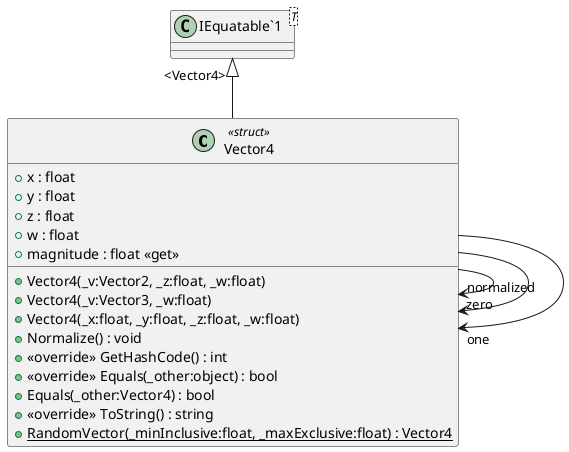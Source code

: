 @startuml
class Vector4 <<struct>> {
    + x : float
    + y : float
    + z : float
    + w : float
    + Vector4(_v:Vector2, _z:float, _w:float)
    + Vector4(_v:Vector3, _w:float)
    + Vector4(_x:float, _y:float, _z:float, _w:float)
    + magnitude : float <<get>>
    + Normalize() : void
    + <<override>> GetHashCode() : int
    + <<override>> Equals(_other:object) : bool
    + Equals(_other:Vector4) : bool
    + <<override>> ToString() : string
    + {static} RandomVector(_minInclusive:float, _maxExclusive:float) : Vector4
}
class "IEquatable`1"<T> {
}
"IEquatable`1" "<Vector4>" <|-- Vector4
Vector4 --> "normalized" Vector4
Vector4 --> "zero" Vector4
Vector4 --> "one" Vector4
@enduml
